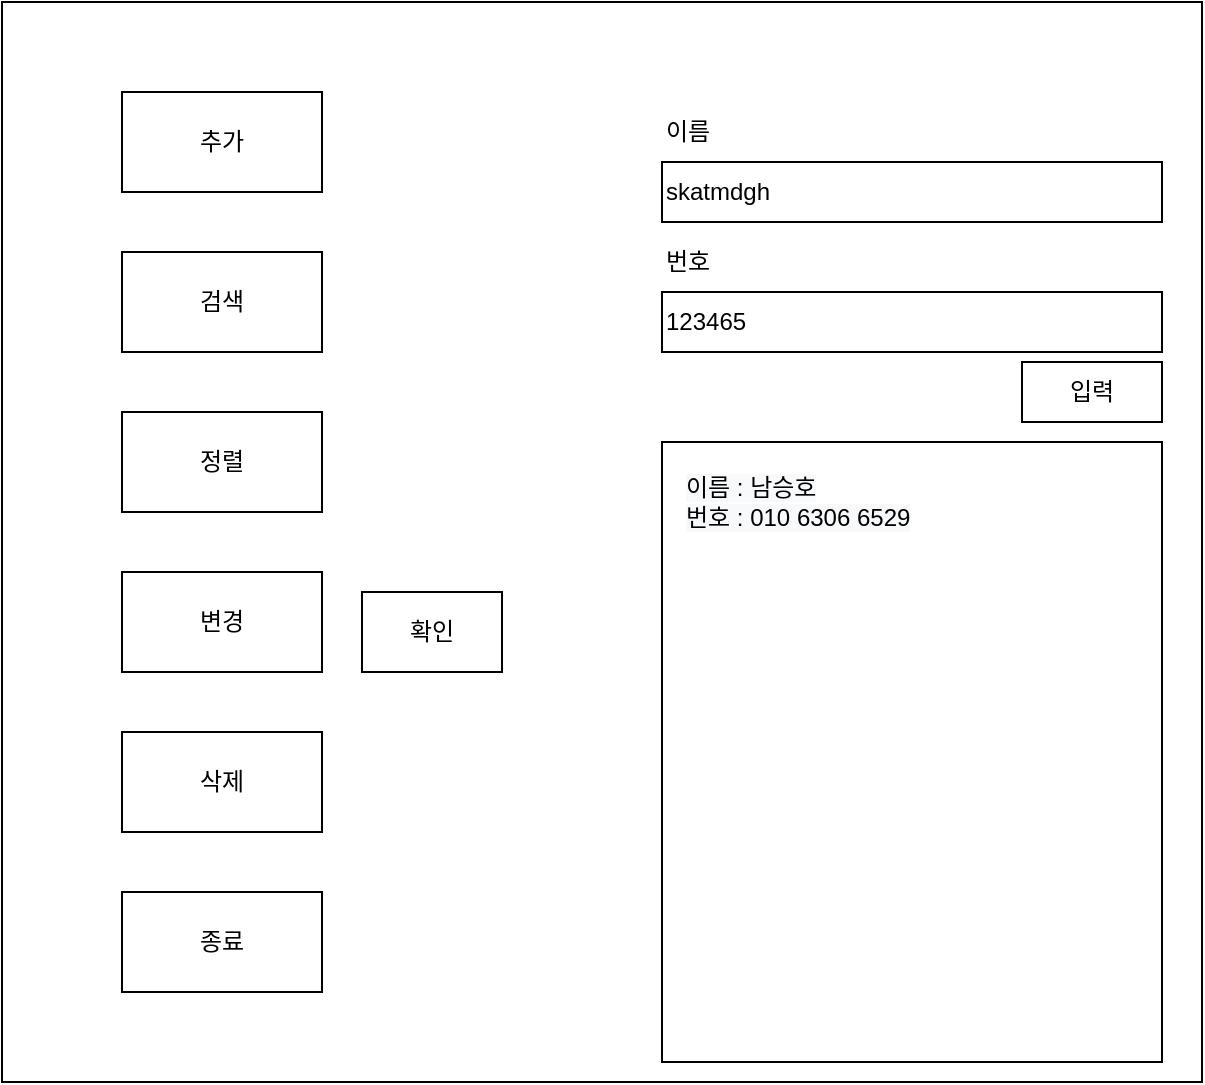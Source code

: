 <mxfile version="14.4.8" type="github">
  <diagram id="EfojbiY99QNXChPEN2Wb" name="페이지-1">
    <mxGraphModel dx="1422" dy="794" grid="1" gridSize="10" guides="1" tooltips="1" connect="1" arrows="1" fold="1" page="1" pageScale="1" pageWidth="1169" pageHeight="1654" math="0" shadow="0">
      <root>
        <mxCell id="0" />
        <mxCell id="1" parent="0" />
        <mxCell id="UplPQR8TjaRG6dBPHjRI-1" value="" style="rounded=0;whiteSpace=wrap;html=1;" parent="1" vertex="1">
          <mxGeometry x="300" y="110" width="600" height="540" as="geometry" />
        </mxCell>
        <mxCell id="UplPQR8TjaRG6dBPHjRI-2" value="&lt;p style=&quot;line-height: 170%&quot;&gt;&lt;br&gt;&lt;/p&gt;" style="rounded=0;whiteSpace=wrap;html=1;align=left;" parent="1" vertex="1">
          <mxGeometry x="630" y="330" width="250" height="310" as="geometry" />
        </mxCell>
        <mxCell id="UplPQR8TjaRG6dBPHjRI-6" value="&#xa;&#xa;&lt;span style=&quot;color: rgb(0, 0, 0); font-family: helvetica; font-size: 12px; font-style: normal; font-weight: 400; letter-spacing: normal; text-indent: 0px; text-transform: none; word-spacing: 0px; background-color: rgb(248, 249, 250); display: inline; float: none;&quot;&gt;이름 : 남승호&lt;/span&gt;&lt;br style=&quot;color: rgb(0, 0, 0); font-family: helvetica; font-size: 12px; font-style: normal; font-weight: 400; letter-spacing: normal; text-indent: 0px; text-transform: none; word-spacing: 0px; background-color: rgb(248, 249, 250);&quot;&gt;&lt;span style=&quot;color: rgb(0, 0, 0); font-family: helvetica; font-size: 12px; font-style: normal; font-weight: 400; letter-spacing: normal; text-indent: 0px; text-transform: none; word-spacing: 0px; background-color: rgb(248, 249, 250); display: inline; float: none;&quot;&gt;번호 : 010 6306 6529&lt;/span&gt;&#xa;&#xa;" style="text;html=1;strokeColor=none;fillColor=none;align=left;verticalAlign=middle;whiteSpace=wrap;rounded=0;" parent="1" vertex="1">
          <mxGeometry x="640" y="320" width="170" height="80" as="geometry" />
        </mxCell>
        <mxCell id="UplPQR8TjaRG6dBPHjRI-7" value="123465" style="rounded=0;whiteSpace=wrap;html=1;align=left;" parent="1" vertex="1">
          <mxGeometry x="630" y="255" width="250" height="30" as="geometry" />
        </mxCell>
        <mxCell id="UplPQR8TjaRG6dBPHjRI-8" value="skatmdgh" style="rounded=0;whiteSpace=wrap;html=1;align=left;" parent="1" vertex="1">
          <mxGeometry x="630" y="190" width="250" height="30" as="geometry" />
        </mxCell>
        <mxCell id="UplPQR8TjaRG6dBPHjRI-9" value="이름" style="text;html=1;strokeColor=none;fillColor=none;align=left;verticalAlign=middle;whiteSpace=wrap;rounded=0;" parent="1" vertex="1">
          <mxGeometry x="630" y="160" width="60" height="30" as="geometry" />
        </mxCell>
        <mxCell id="UplPQR8TjaRG6dBPHjRI-10" value="번호" style="text;html=1;strokeColor=none;fillColor=none;align=left;verticalAlign=middle;whiteSpace=wrap;rounded=0;" parent="1" vertex="1">
          <mxGeometry x="630" y="225" width="60" height="30" as="geometry" />
        </mxCell>
        <mxCell id="UplPQR8TjaRG6dBPHjRI-11" value="추가" style="rounded=0;whiteSpace=wrap;html=1;align=center;" parent="1" vertex="1">
          <mxGeometry x="360" y="155" width="100" height="50" as="geometry" />
        </mxCell>
        <mxCell id="UplPQR8TjaRG6dBPHjRI-12" value="검색" style="rounded=0;whiteSpace=wrap;html=1;align=center;" parent="1" vertex="1">
          <mxGeometry x="360" y="235" width="100" height="50" as="geometry" />
        </mxCell>
        <mxCell id="UplPQR8TjaRG6dBPHjRI-15" value="정렬" style="rounded=0;whiteSpace=wrap;html=1;align=center;" parent="1" vertex="1">
          <mxGeometry x="360" y="315" width="100" height="50" as="geometry" />
        </mxCell>
        <mxCell id="UplPQR8TjaRG6dBPHjRI-16" value="변경" style="rounded=0;whiteSpace=wrap;html=1;align=center;" parent="1" vertex="1">
          <mxGeometry x="360" y="395" width="100" height="50" as="geometry" />
        </mxCell>
        <mxCell id="UplPQR8TjaRG6dBPHjRI-17" value="삭제" style="rounded=0;whiteSpace=wrap;html=1;align=center;" parent="1" vertex="1">
          <mxGeometry x="360" y="475" width="100" height="50" as="geometry" />
        </mxCell>
        <mxCell id="UplPQR8TjaRG6dBPHjRI-18" value="종료" style="rounded=0;whiteSpace=wrap;html=1;align=center;" parent="1" vertex="1">
          <mxGeometry x="360" y="555" width="100" height="50" as="geometry" />
        </mxCell>
        <mxCell id="UplPQR8TjaRG6dBPHjRI-19" value="확인" style="rounded=0;whiteSpace=wrap;html=1;align=center;" parent="1" vertex="1">
          <mxGeometry x="480" y="405" width="70" height="40" as="geometry" />
        </mxCell>
        <mxCell id="PBCC5VFPrvsIz2TJ0Jai-1" value="입력" style="rounded=0;whiteSpace=wrap;html=1;align=center;" vertex="1" parent="1">
          <mxGeometry x="810" y="290" width="70" height="30" as="geometry" />
        </mxCell>
      </root>
    </mxGraphModel>
  </diagram>
</mxfile>
